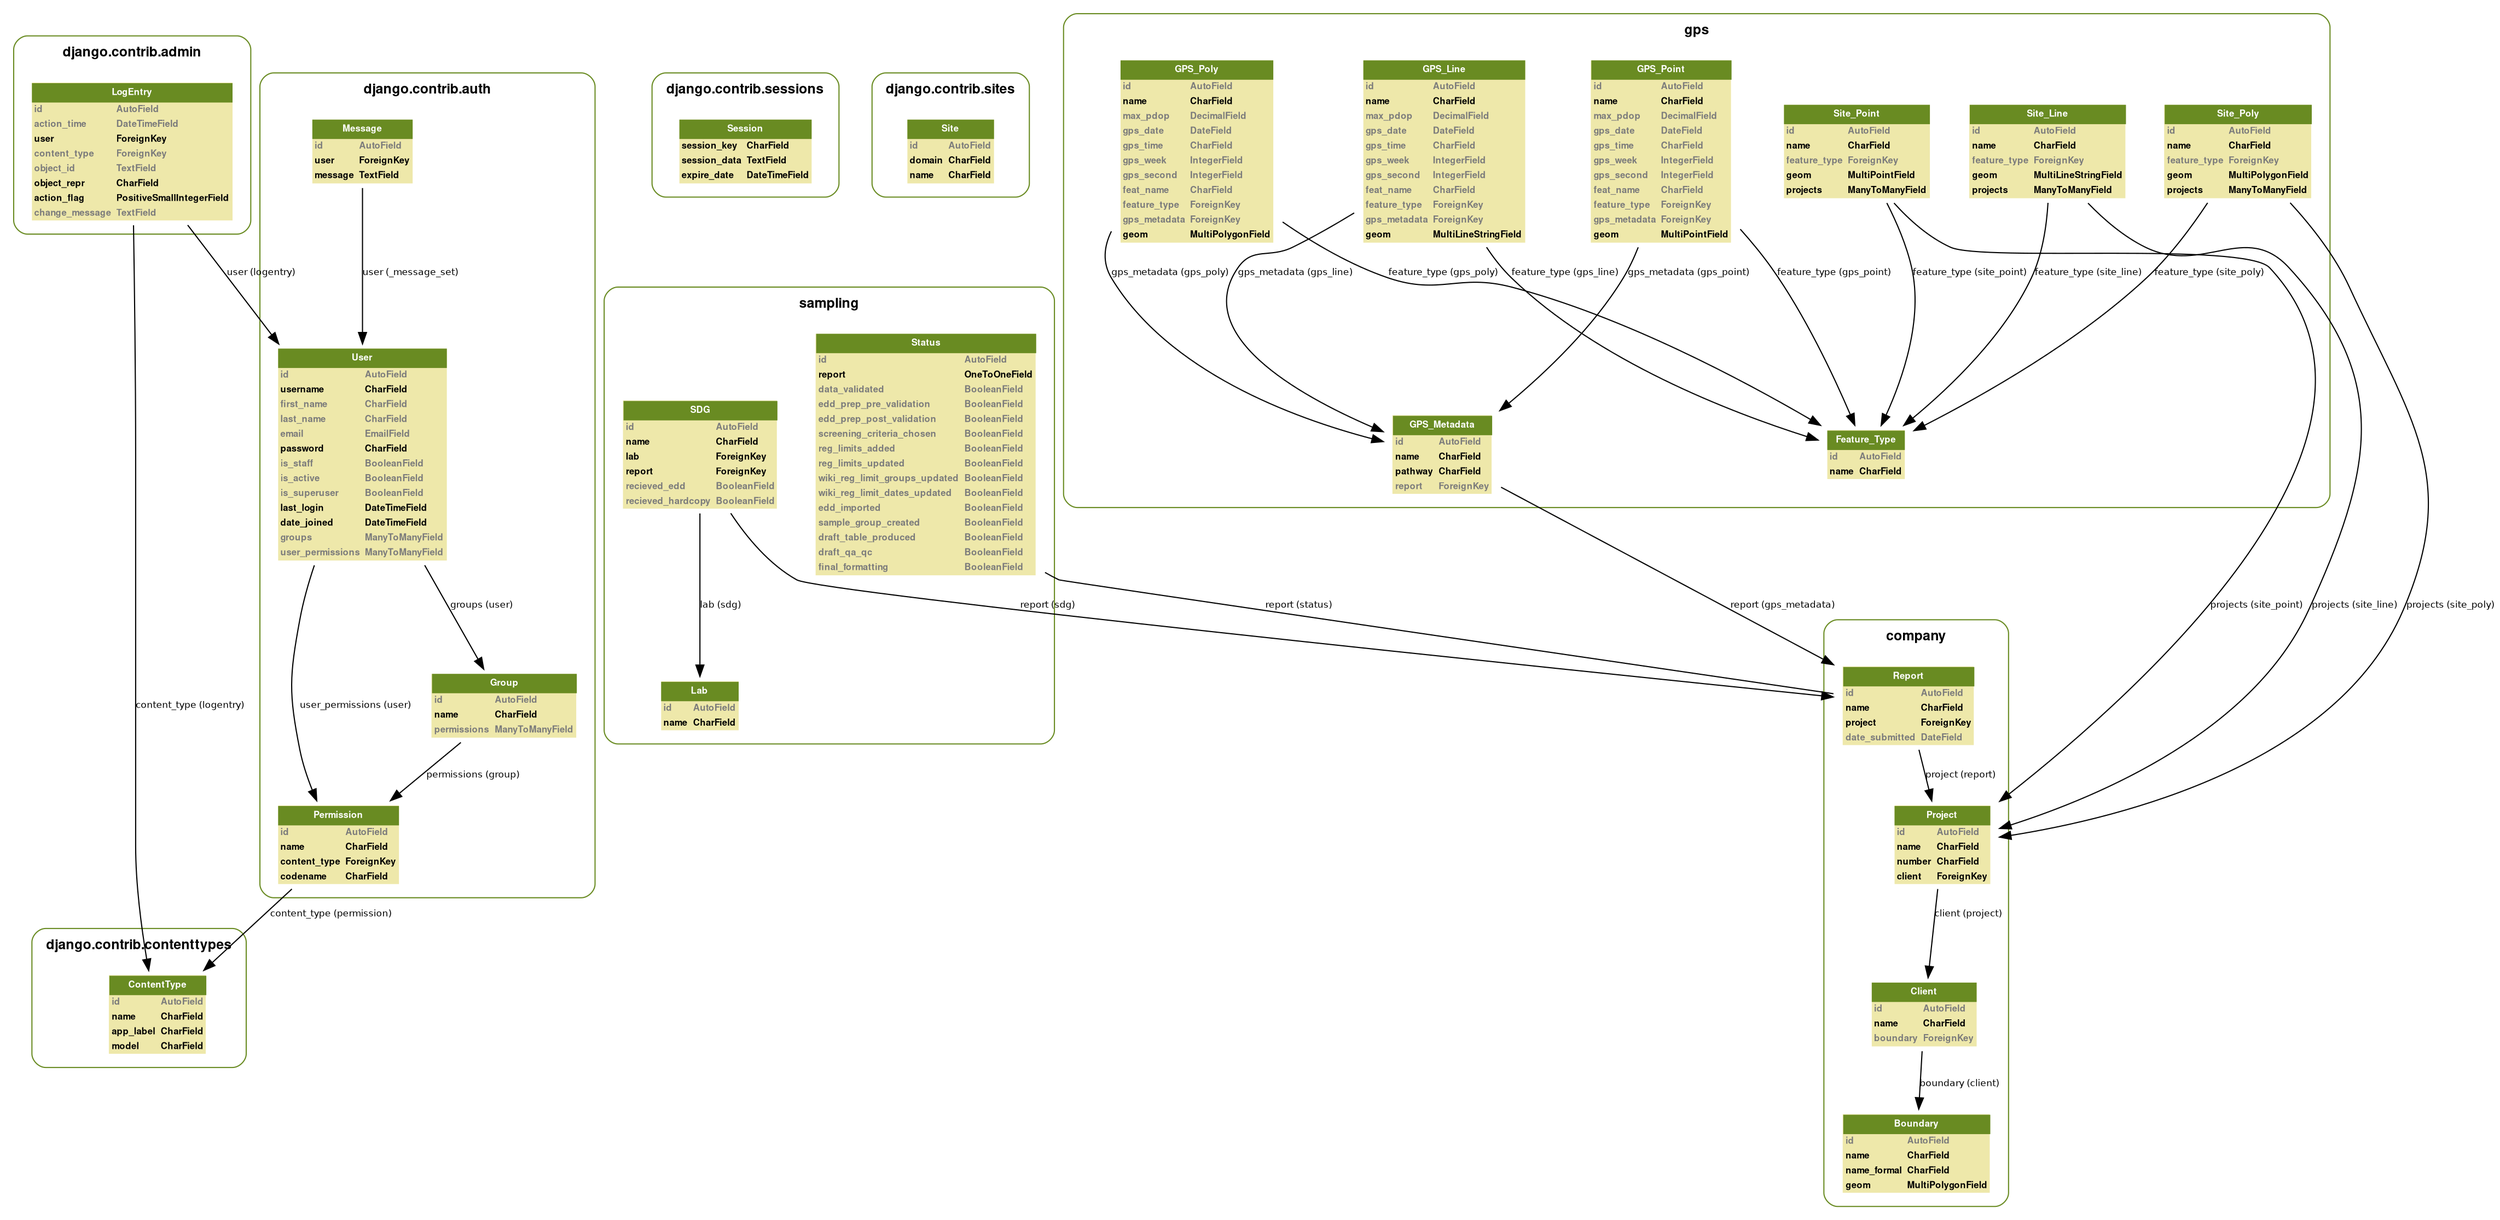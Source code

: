 
digraph name {
  fontname = "Helvetica"
  fontsize = 8

  node [
    fontname = "Helvetica"
    fontsize = 8
    shape = "plaintext"
  ]
  edge [
    fontname = "Helvetica"
    fontsize = 8
  ]



subgraph cluster_django_contrib_auth_models {
  label=<
        <TABLE BORDER="0" CELLBORDER="0" CELLSPACING="0">
        <TR><TD COLSPAN="2" CELLPADDING="4" ALIGN="CENTER"
        ><FONT FACE="Helvetica Bold" COLOR="Black" POINT-SIZE="12"
        >django.contrib.auth</FONT></TD></TR>
        </TABLE>
        >
  color=olivedrab4
  style="rounded"


    django_contrib_auth_models_Permission [label=<
    <TABLE BGCOLOR="palegoldenrod" BORDER="0" CELLBORDER="0" CELLSPACING="0">
     <TR><TD COLSPAN="2" CELLPADDING="4" ALIGN="CENTER" BGCOLOR="olivedrab4"
     ><FONT FACE="Helvetica Bold" COLOR="white"
     >Permission</FONT></TD></TR>
    
        
        <TR><TD ALIGN="LEFT" BORDER="0"
        ><FONT COLOR="#7B7B7B" FACE="Helvetica Bold">id</FONT
        ></TD>
        <TD ALIGN="LEFT"
        ><FONT COLOR="#7B7B7B" FACE="Helvetica Bold">AutoField</FONT
        ></TD></TR>
        
        <TR><TD ALIGN="LEFT" BORDER="0"
        ><FONT FACE="Helvetica Bold">name</FONT
        ></TD>
        <TD ALIGN="LEFT"
        ><FONT FACE="Helvetica Bold">CharField</FONT
        ></TD></TR>
        
        <TR><TD ALIGN="LEFT" BORDER="0"
        ><FONT FACE="Helvetica Bold">content_type</FONT
        ></TD>
        <TD ALIGN="LEFT"
        ><FONT FACE="Helvetica Bold">ForeignKey</FONT
        ></TD></TR>
        
        <TR><TD ALIGN="LEFT" BORDER="0"
        ><FONT FACE="Helvetica Bold">codename</FONT
        ></TD>
        <TD ALIGN="LEFT"
        ><FONT FACE="Helvetica Bold">CharField</FONT
        ></TD></TR>
        
    
    </TABLE>
    >]

    django_contrib_auth_models_Group [label=<
    <TABLE BGCOLOR="palegoldenrod" BORDER="0" CELLBORDER="0" CELLSPACING="0">
     <TR><TD COLSPAN="2" CELLPADDING="4" ALIGN="CENTER" BGCOLOR="olivedrab4"
     ><FONT FACE="Helvetica Bold" COLOR="white"
     >Group</FONT></TD></TR>
    
        
        <TR><TD ALIGN="LEFT" BORDER="0"
        ><FONT COLOR="#7B7B7B" FACE="Helvetica Bold">id</FONT
        ></TD>
        <TD ALIGN="LEFT"
        ><FONT COLOR="#7B7B7B" FACE="Helvetica Bold">AutoField</FONT
        ></TD></TR>
        
        <TR><TD ALIGN="LEFT" BORDER="0"
        ><FONT FACE="Helvetica Bold">name</FONT
        ></TD>
        <TD ALIGN="LEFT"
        ><FONT FACE="Helvetica Bold">CharField</FONT
        ></TD></TR>
        
        <TR><TD ALIGN="LEFT" BORDER="0"
        ><FONT COLOR="#7B7B7B" FACE="Helvetica Bold">permissions</FONT
        ></TD>
        <TD ALIGN="LEFT"
        ><FONT COLOR="#7B7B7B" FACE="Helvetica Bold">ManyToManyField</FONT
        ></TD></TR>
        
    
    </TABLE>
    >]

    django_contrib_auth_models_User [label=<
    <TABLE BGCOLOR="palegoldenrod" BORDER="0" CELLBORDER="0" CELLSPACING="0">
     <TR><TD COLSPAN="2" CELLPADDING="4" ALIGN="CENTER" BGCOLOR="olivedrab4"
     ><FONT FACE="Helvetica Bold" COLOR="white"
     >User</FONT></TD></TR>
    
        
        <TR><TD ALIGN="LEFT" BORDER="0"
        ><FONT COLOR="#7B7B7B" FACE="Helvetica Bold">id</FONT
        ></TD>
        <TD ALIGN="LEFT"
        ><FONT COLOR="#7B7B7B" FACE="Helvetica Bold">AutoField</FONT
        ></TD></TR>
        
        <TR><TD ALIGN="LEFT" BORDER="0"
        ><FONT FACE="Helvetica Bold">username</FONT
        ></TD>
        <TD ALIGN="LEFT"
        ><FONT FACE="Helvetica Bold">CharField</FONT
        ></TD></TR>
        
        <TR><TD ALIGN="LEFT" BORDER="0"
        ><FONT COLOR="#7B7B7B" FACE="Helvetica Bold">first_name</FONT
        ></TD>
        <TD ALIGN="LEFT"
        ><FONT COLOR="#7B7B7B" FACE="Helvetica Bold">CharField</FONT
        ></TD></TR>
        
        <TR><TD ALIGN="LEFT" BORDER="0"
        ><FONT COLOR="#7B7B7B" FACE="Helvetica Bold">last_name</FONT
        ></TD>
        <TD ALIGN="LEFT"
        ><FONT COLOR="#7B7B7B" FACE="Helvetica Bold">CharField</FONT
        ></TD></TR>
        
        <TR><TD ALIGN="LEFT" BORDER="0"
        ><FONT COLOR="#7B7B7B" FACE="Helvetica Bold">email</FONT
        ></TD>
        <TD ALIGN="LEFT"
        ><FONT COLOR="#7B7B7B" FACE="Helvetica Bold">EmailField</FONT
        ></TD></TR>
        
        <TR><TD ALIGN="LEFT" BORDER="0"
        ><FONT FACE="Helvetica Bold">password</FONT
        ></TD>
        <TD ALIGN="LEFT"
        ><FONT FACE="Helvetica Bold">CharField</FONT
        ></TD></TR>
        
        <TR><TD ALIGN="LEFT" BORDER="0"
        ><FONT COLOR="#7B7B7B" FACE="Helvetica Bold">is_staff</FONT
        ></TD>
        <TD ALIGN="LEFT"
        ><FONT COLOR="#7B7B7B" FACE="Helvetica Bold">BooleanField</FONT
        ></TD></TR>
        
        <TR><TD ALIGN="LEFT" BORDER="0"
        ><FONT COLOR="#7B7B7B" FACE="Helvetica Bold">is_active</FONT
        ></TD>
        <TD ALIGN="LEFT"
        ><FONT COLOR="#7B7B7B" FACE="Helvetica Bold">BooleanField</FONT
        ></TD></TR>
        
        <TR><TD ALIGN="LEFT" BORDER="0"
        ><FONT COLOR="#7B7B7B" FACE="Helvetica Bold">is_superuser</FONT
        ></TD>
        <TD ALIGN="LEFT"
        ><FONT COLOR="#7B7B7B" FACE="Helvetica Bold">BooleanField</FONT
        ></TD></TR>
        
        <TR><TD ALIGN="LEFT" BORDER="0"
        ><FONT FACE="Helvetica Bold">last_login</FONT
        ></TD>
        <TD ALIGN="LEFT"
        ><FONT FACE="Helvetica Bold">DateTimeField</FONT
        ></TD></TR>
        
        <TR><TD ALIGN="LEFT" BORDER="0"
        ><FONT FACE="Helvetica Bold">date_joined</FONT
        ></TD>
        <TD ALIGN="LEFT"
        ><FONT FACE="Helvetica Bold">DateTimeField</FONT
        ></TD></TR>
        
        <TR><TD ALIGN="LEFT" BORDER="0"
        ><FONT COLOR="#7B7B7B" FACE="Helvetica Bold">groups</FONT
        ></TD>
        <TD ALIGN="LEFT"
        ><FONT COLOR="#7B7B7B" FACE="Helvetica Bold">ManyToManyField</FONT
        ></TD></TR>
        
        <TR><TD ALIGN="LEFT" BORDER="0"
        ><FONT COLOR="#7B7B7B" FACE="Helvetica Bold">user_permissions</FONT
        ></TD>
        <TD ALIGN="LEFT"
        ><FONT COLOR="#7B7B7B" FACE="Helvetica Bold">ManyToManyField</FONT
        ></TD></TR>
        
    
    </TABLE>
    >]

    django_contrib_auth_models_Message [label=<
    <TABLE BGCOLOR="palegoldenrod" BORDER="0" CELLBORDER="0" CELLSPACING="0">
     <TR><TD COLSPAN="2" CELLPADDING="4" ALIGN="CENTER" BGCOLOR="olivedrab4"
     ><FONT FACE="Helvetica Bold" COLOR="white"
     >Message</FONT></TD></TR>
    
        
        <TR><TD ALIGN="LEFT" BORDER="0"
        ><FONT COLOR="#7B7B7B" FACE="Helvetica Bold">id</FONT
        ></TD>
        <TD ALIGN="LEFT"
        ><FONT COLOR="#7B7B7B" FACE="Helvetica Bold">AutoField</FONT
        ></TD></TR>
        
        <TR><TD ALIGN="LEFT" BORDER="0"
        ><FONT FACE="Helvetica Bold">user</FONT
        ></TD>
        <TD ALIGN="LEFT"
        ><FONT FACE="Helvetica Bold">ForeignKey</FONT
        ></TD></TR>
        
        <TR><TD ALIGN="LEFT" BORDER="0"
        ><FONT FACE="Helvetica Bold">message</FONT
        ></TD>
        <TD ALIGN="LEFT"
        ><FONT FACE="Helvetica Bold">TextField</FONT
        ></TD></TR>
        
    
    </TABLE>
    >]


}


subgraph cluster_django_contrib_contenttypes_models {
  label=<
        <TABLE BORDER="0" CELLBORDER="0" CELLSPACING="0">
        <TR><TD COLSPAN="2" CELLPADDING="4" ALIGN="CENTER"
        ><FONT FACE="Helvetica Bold" COLOR="Black" POINT-SIZE="12"
        >django.contrib.contenttypes</FONT></TD></TR>
        </TABLE>
        >
  color=olivedrab4
  style="rounded"


    django_contrib_contenttypes_models_ContentType [label=<
    <TABLE BGCOLOR="palegoldenrod" BORDER="0" CELLBORDER="0" CELLSPACING="0">
     <TR><TD COLSPAN="2" CELLPADDING="4" ALIGN="CENTER" BGCOLOR="olivedrab4"
     ><FONT FACE="Helvetica Bold" COLOR="white"
     >ContentType</FONT></TD></TR>
    
        
        <TR><TD ALIGN="LEFT" BORDER="0"
        ><FONT COLOR="#7B7B7B" FACE="Helvetica Bold">id</FONT
        ></TD>
        <TD ALIGN="LEFT"
        ><FONT COLOR="#7B7B7B" FACE="Helvetica Bold">AutoField</FONT
        ></TD></TR>
        
        <TR><TD ALIGN="LEFT" BORDER="0"
        ><FONT FACE="Helvetica Bold">name</FONT
        ></TD>
        <TD ALIGN="LEFT"
        ><FONT FACE="Helvetica Bold">CharField</FONT
        ></TD></TR>
        
        <TR><TD ALIGN="LEFT" BORDER="0"
        ><FONT FACE="Helvetica Bold">app_label</FONT
        ></TD>
        <TD ALIGN="LEFT"
        ><FONT FACE="Helvetica Bold">CharField</FONT
        ></TD></TR>
        
        <TR><TD ALIGN="LEFT" BORDER="0"
        ><FONT FACE="Helvetica Bold">model</FONT
        ></TD>
        <TD ALIGN="LEFT"
        ><FONT FACE="Helvetica Bold">CharField</FONT
        ></TD></TR>
        
    
    </TABLE>
    >]


}


subgraph cluster_django_contrib_sessions_models {
  label=<
        <TABLE BORDER="0" CELLBORDER="0" CELLSPACING="0">
        <TR><TD COLSPAN="2" CELLPADDING="4" ALIGN="CENTER"
        ><FONT FACE="Helvetica Bold" COLOR="Black" POINT-SIZE="12"
        >django.contrib.sessions</FONT></TD></TR>
        </TABLE>
        >
  color=olivedrab4
  style="rounded"


    django_contrib_sessions_models_Session [label=<
    <TABLE BGCOLOR="palegoldenrod" BORDER="0" CELLBORDER="0" CELLSPACING="0">
     <TR><TD COLSPAN="2" CELLPADDING="4" ALIGN="CENTER" BGCOLOR="olivedrab4"
     ><FONT FACE="Helvetica Bold" COLOR="white"
     >Session</FONT></TD></TR>
    
        
        <TR><TD ALIGN="LEFT" BORDER="0"
        ><FONT FACE="Helvetica Bold">session_key</FONT
        ></TD>
        <TD ALIGN="LEFT"
        ><FONT FACE="Helvetica Bold">CharField</FONT
        ></TD></TR>
        
        <TR><TD ALIGN="LEFT" BORDER="0"
        ><FONT FACE="Helvetica Bold">session_data</FONT
        ></TD>
        <TD ALIGN="LEFT"
        ><FONT FACE="Helvetica Bold">TextField</FONT
        ></TD></TR>
        
        <TR><TD ALIGN="LEFT" BORDER="0"
        ><FONT FACE="Helvetica Bold">expire_date</FONT
        ></TD>
        <TD ALIGN="LEFT"
        ><FONT FACE="Helvetica Bold">DateTimeField</FONT
        ></TD></TR>
        
    
    </TABLE>
    >]


}


subgraph cluster_django_contrib_sites_models {
  label=<
        <TABLE BORDER="0" CELLBORDER="0" CELLSPACING="0">
        <TR><TD COLSPAN="2" CELLPADDING="4" ALIGN="CENTER"
        ><FONT FACE="Helvetica Bold" COLOR="Black" POINT-SIZE="12"
        >django.contrib.sites</FONT></TD></TR>
        </TABLE>
        >
  color=olivedrab4
  style="rounded"


    django_contrib_sites_models_Site [label=<
    <TABLE BGCOLOR="palegoldenrod" BORDER="0" CELLBORDER="0" CELLSPACING="0">
     <TR><TD COLSPAN="2" CELLPADDING="4" ALIGN="CENTER" BGCOLOR="olivedrab4"
     ><FONT FACE="Helvetica Bold" COLOR="white"
     >Site</FONT></TD></TR>
    
        
        <TR><TD ALIGN="LEFT" BORDER="0"
        ><FONT COLOR="#7B7B7B" FACE="Helvetica Bold">id</FONT
        ></TD>
        <TD ALIGN="LEFT"
        ><FONT COLOR="#7B7B7B" FACE="Helvetica Bold">AutoField</FONT
        ></TD></TR>
        
        <TR><TD ALIGN="LEFT" BORDER="0"
        ><FONT FACE="Helvetica Bold">domain</FONT
        ></TD>
        <TD ALIGN="LEFT"
        ><FONT FACE="Helvetica Bold">CharField</FONT
        ></TD></TR>
        
        <TR><TD ALIGN="LEFT" BORDER="0"
        ><FONT FACE="Helvetica Bold">name</FONT
        ></TD>
        <TD ALIGN="LEFT"
        ><FONT FACE="Helvetica Bold">CharField</FONT
        ></TD></TR>
        
    
    </TABLE>
    >]


}


subgraph cluster_django_contrib_messages_models {
  label=<
        <TABLE BORDER="0" CELLBORDER="0" CELLSPACING="0">
        <TR><TD COLSPAN="2" CELLPADDING="4" ALIGN="CENTER"
        ><FONT FACE="Helvetica Bold" COLOR="Black" POINT-SIZE="12"
        >django.contrib.messages</FONT></TD></TR>
        </TABLE>
        >
  color=olivedrab4
  style="rounded"



}


subgraph cluster_django_contrib_staticfiles_models {
  label=<
        <TABLE BORDER="0" CELLBORDER="0" CELLSPACING="0">
        <TR><TD COLSPAN="2" CELLPADDING="4" ALIGN="CENTER"
        ><FONT FACE="Helvetica Bold" COLOR="Black" POINT-SIZE="12"
        >django.contrib.staticfiles</FONT></TD></TR>
        </TABLE>
        >
  color=olivedrab4
  style="rounded"



}


subgraph cluster_django_contrib_admin_models {
  label=<
        <TABLE BORDER="0" CELLBORDER="0" CELLSPACING="0">
        <TR><TD COLSPAN="2" CELLPADDING="4" ALIGN="CENTER"
        ><FONT FACE="Helvetica Bold" COLOR="Black" POINT-SIZE="12"
        >django.contrib.admin</FONT></TD></TR>
        </TABLE>
        >
  color=olivedrab4
  style="rounded"


    django_contrib_admin_models_LogEntry [label=<
    <TABLE BGCOLOR="palegoldenrod" BORDER="0" CELLBORDER="0" CELLSPACING="0">
     <TR><TD COLSPAN="2" CELLPADDING="4" ALIGN="CENTER" BGCOLOR="olivedrab4"
     ><FONT FACE="Helvetica Bold" COLOR="white"
     >LogEntry</FONT></TD></TR>
    
        
        <TR><TD ALIGN="LEFT" BORDER="0"
        ><FONT COLOR="#7B7B7B" FACE="Helvetica Bold">id</FONT
        ></TD>
        <TD ALIGN="LEFT"
        ><FONT COLOR="#7B7B7B" FACE="Helvetica Bold">AutoField</FONT
        ></TD></TR>
        
        <TR><TD ALIGN="LEFT" BORDER="0"
        ><FONT COLOR="#7B7B7B" FACE="Helvetica Bold">action_time</FONT
        ></TD>
        <TD ALIGN="LEFT"
        ><FONT COLOR="#7B7B7B" FACE="Helvetica Bold">DateTimeField</FONT
        ></TD></TR>
        
        <TR><TD ALIGN="LEFT" BORDER="0"
        ><FONT FACE="Helvetica Bold">user</FONT
        ></TD>
        <TD ALIGN="LEFT"
        ><FONT FACE="Helvetica Bold">ForeignKey</FONT
        ></TD></TR>
        
        <TR><TD ALIGN="LEFT" BORDER="0"
        ><FONT COLOR="#7B7B7B" FACE="Helvetica Bold">content_type</FONT
        ></TD>
        <TD ALIGN="LEFT"
        ><FONT COLOR="#7B7B7B" FACE="Helvetica Bold">ForeignKey</FONT
        ></TD></TR>
        
        <TR><TD ALIGN="LEFT" BORDER="0"
        ><FONT COLOR="#7B7B7B" FACE="Helvetica Bold">object_id</FONT
        ></TD>
        <TD ALIGN="LEFT"
        ><FONT COLOR="#7B7B7B" FACE="Helvetica Bold">TextField</FONT
        ></TD></TR>
        
        <TR><TD ALIGN="LEFT" BORDER="0"
        ><FONT FACE="Helvetica Bold">object_repr</FONT
        ></TD>
        <TD ALIGN="LEFT"
        ><FONT FACE="Helvetica Bold">CharField</FONT
        ></TD></TR>
        
        <TR><TD ALIGN="LEFT" BORDER="0"
        ><FONT FACE="Helvetica Bold">action_flag</FONT
        ></TD>
        <TD ALIGN="LEFT"
        ><FONT FACE="Helvetica Bold">PositiveSmallIntegerField</FONT
        ></TD></TR>
        
        <TR><TD ALIGN="LEFT" BORDER="0"
        ><FONT COLOR="#7B7B7B" FACE="Helvetica Bold">change_message</FONT
        ></TD>
        <TD ALIGN="LEFT"
        ><FONT COLOR="#7B7B7B" FACE="Helvetica Bold">TextField</FONT
        ></TD></TR>
        
    
    </TABLE>
    >]


}


subgraph cluster_django_contrib_admindocs_models {
  label=<
        <TABLE BORDER="0" CELLBORDER="0" CELLSPACING="0">
        <TR><TD COLSPAN="2" CELLPADDING="4" ALIGN="CENTER"
        ><FONT FACE="Helvetica Bold" COLOR="Black" POINT-SIZE="12"
        >django.contrib.admindocs</FONT></TD></TR>
        </TABLE>
        >
  color=olivedrab4
  style="rounded"



}


subgraph cluster_sampling_models {
  label=<
        <TABLE BORDER="0" CELLBORDER="0" CELLSPACING="0">
        <TR><TD COLSPAN="2" CELLPADDING="4" ALIGN="CENTER"
        ><FONT FACE="Helvetica Bold" COLOR="Black" POINT-SIZE="12"
        >sampling</FONT></TD></TR>
        </TABLE>
        >
  color=olivedrab4
  style="rounded"


    sampling_models_Lab [label=<
    <TABLE BGCOLOR="palegoldenrod" BORDER="0" CELLBORDER="0" CELLSPACING="0">
     <TR><TD COLSPAN="2" CELLPADDING="4" ALIGN="CENTER" BGCOLOR="olivedrab4"
     ><FONT FACE="Helvetica Bold" COLOR="white"
     >Lab</FONT></TD></TR>
    
        
        <TR><TD ALIGN="LEFT" BORDER="0"
        ><FONT COLOR="#7B7B7B" FACE="Helvetica Bold">id</FONT
        ></TD>
        <TD ALIGN="LEFT"
        ><FONT COLOR="#7B7B7B" FACE="Helvetica Bold">AutoField</FONT
        ></TD></TR>
        
        <TR><TD ALIGN="LEFT" BORDER="0"
        ><FONT FACE="Helvetica Bold">name</FONT
        ></TD>
        <TD ALIGN="LEFT"
        ><FONT FACE="Helvetica Bold">CharField</FONT
        ></TD></TR>
        
    
    </TABLE>
    >]

    sampling_models_SDG [label=<
    <TABLE BGCOLOR="palegoldenrod" BORDER="0" CELLBORDER="0" CELLSPACING="0">
     <TR><TD COLSPAN="2" CELLPADDING="4" ALIGN="CENTER" BGCOLOR="olivedrab4"
     ><FONT FACE="Helvetica Bold" COLOR="white"
     >SDG</FONT></TD></TR>
    
        
        <TR><TD ALIGN="LEFT" BORDER="0"
        ><FONT COLOR="#7B7B7B" FACE="Helvetica Bold">id</FONT
        ></TD>
        <TD ALIGN="LEFT"
        ><FONT COLOR="#7B7B7B" FACE="Helvetica Bold">AutoField</FONT
        ></TD></TR>
        
        <TR><TD ALIGN="LEFT" BORDER="0"
        ><FONT FACE="Helvetica Bold">name</FONT
        ></TD>
        <TD ALIGN="LEFT"
        ><FONT FACE="Helvetica Bold">CharField</FONT
        ></TD></TR>
        
        <TR><TD ALIGN="LEFT" BORDER="0"
        ><FONT FACE="Helvetica Bold">lab</FONT
        ></TD>
        <TD ALIGN="LEFT"
        ><FONT FACE="Helvetica Bold">ForeignKey</FONT
        ></TD></TR>
        
        <TR><TD ALIGN="LEFT" BORDER="0"
        ><FONT FACE="Helvetica Bold">report</FONT
        ></TD>
        <TD ALIGN="LEFT"
        ><FONT FACE="Helvetica Bold">ForeignKey</FONT
        ></TD></TR>
        
        <TR><TD ALIGN="LEFT" BORDER="0"
        ><FONT COLOR="#7B7B7B" FACE="Helvetica Bold">recieved_edd</FONT
        ></TD>
        <TD ALIGN="LEFT"
        ><FONT COLOR="#7B7B7B" FACE="Helvetica Bold">BooleanField</FONT
        ></TD></TR>
        
        <TR><TD ALIGN="LEFT" BORDER="0"
        ><FONT COLOR="#7B7B7B" FACE="Helvetica Bold">recieved_hardcopy</FONT
        ></TD>
        <TD ALIGN="LEFT"
        ><FONT COLOR="#7B7B7B" FACE="Helvetica Bold">BooleanField</FONT
        ></TD></TR>
        
    
    </TABLE>
    >]

    sampling_models_Status [label=<
    <TABLE BGCOLOR="palegoldenrod" BORDER="0" CELLBORDER="0" CELLSPACING="0">
     <TR><TD COLSPAN="2" CELLPADDING="4" ALIGN="CENTER" BGCOLOR="olivedrab4"
     ><FONT FACE="Helvetica Bold" COLOR="white"
     >Status</FONT></TD></TR>
    
        
        <TR><TD ALIGN="LEFT" BORDER="0"
        ><FONT COLOR="#7B7B7B" FACE="Helvetica Bold">id</FONT
        ></TD>
        <TD ALIGN="LEFT"
        ><FONT COLOR="#7B7B7B" FACE="Helvetica Bold">AutoField</FONT
        ></TD></TR>
        
        <TR><TD ALIGN="LEFT" BORDER="0"
        ><FONT FACE="Helvetica Bold">report</FONT
        ></TD>
        <TD ALIGN="LEFT"
        ><FONT FACE="Helvetica Bold">OneToOneField</FONT
        ></TD></TR>
        
        <TR><TD ALIGN="LEFT" BORDER="0"
        ><FONT COLOR="#7B7B7B" FACE="Helvetica Bold">data_validated</FONT
        ></TD>
        <TD ALIGN="LEFT"
        ><FONT COLOR="#7B7B7B" FACE="Helvetica Bold">BooleanField</FONT
        ></TD></TR>
        
        <TR><TD ALIGN="LEFT" BORDER="0"
        ><FONT COLOR="#7B7B7B" FACE="Helvetica Bold">edd_prep_pre_validation</FONT
        ></TD>
        <TD ALIGN="LEFT"
        ><FONT COLOR="#7B7B7B" FACE="Helvetica Bold">BooleanField</FONT
        ></TD></TR>
        
        <TR><TD ALIGN="LEFT" BORDER="0"
        ><FONT COLOR="#7B7B7B" FACE="Helvetica Bold">edd_prep_post_validation</FONT
        ></TD>
        <TD ALIGN="LEFT"
        ><FONT COLOR="#7B7B7B" FACE="Helvetica Bold">BooleanField</FONT
        ></TD></TR>
        
        <TR><TD ALIGN="LEFT" BORDER="0"
        ><FONT COLOR="#7B7B7B" FACE="Helvetica Bold">screening_criteria_chosen</FONT
        ></TD>
        <TD ALIGN="LEFT"
        ><FONT COLOR="#7B7B7B" FACE="Helvetica Bold">BooleanField</FONT
        ></TD></TR>
        
        <TR><TD ALIGN="LEFT" BORDER="0"
        ><FONT COLOR="#7B7B7B" FACE="Helvetica Bold">reg_limits_added</FONT
        ></TD>
        <TD ALIGN="LEFT"
        ><FONT COLOR="#7B7B7B" FACE="Helvetica Bold">BooleanField</FONT
        ></TD></TR>
        
        <TR><TD ALIGN="LEFT" BORDER="0"
        ><FONT COLOR="#7B7B7B" FACE="Helvetica Bold">reg_limits_updated</FONT
        ></TD>
        <TD ALIGN="LEFT"
        ><FONT COLOR="#7B7B7B" FACE="Helvetica Bold">BooleanField</FONT
        ></TD></TR>
        
        <TR><TD ALIGN="LEFT" BORDER="0"
        ><FONT COLOR="#7B7B7B" FACE="Helvetica Bold">wiki_reg_limit_groups_updated</FONT
        ></TD>
        <TD ALIGN="LEFT"
        ><FONT COLOR="#7B7B7B" FACE="Helvetica Bold">BooleanField</FONT
        ></TD></TR>
        
        <TR><TD ALIGN="LEFT" BORDER="0"
        ><FONT COLOR="#7B7B7B" FACE="Helvetica Bold">wiki_reg_limit_dates_updated</FONT
        ></TD>
        <TD ALIGN="LEFT"
        ><FONT COLOR="#7B7B7B" FACE="Helvetica Bold">BooleanField</FONT
        ></TD></TR>
        
        <TR><TD ALIGN="LEFT" BORDER="0"
        ><FONT COLOR="#7B7B7B" FACE="Helvetica Bold">edd_imported</FONT
        ></TD>
        <TD ALIGN="LEFT"
        ><FONT COLOR="#7B7B7B" FACE="Helvetica Bold">BooleanField</FONT
        ></TD></TR>
        
        <TR><TD ALIGN="LEFT" BORDER="0"
        ><FONT COLOR="#7B7B7B" FACE="Helvetica Bold">sample_group_created</FONT
        ></TD>
        <TD ALIGN="LEFT"
        ><FONT COLOR="#7B7B7B" FACE="Helvetica Bold">BooleanField</FONT
        ></TD></TR>
        
        <TR><TD ALIGN="LEFT" BORDER="0"
        ><FONT COLOR="#7B7B7B" FACE="Helvetica Bold">draft_table_produced</FONT
        ></TD>
        <TD ALIGN="LEFT"
        ><FONT COLOR="#7B7B7B" FACE="Helvetica Bold">BooleanField</FONT
        ></TD></TR>
        
        <TR><TD ALIGN="LEFT" BORDER="0"
        ><FONT COLOR="#7B7B7B" FACE="Helvetica Bold">draft_qa_qc</FONT
        ></TD>
        <TD ALIGN="LEFT"
        ><FONT COLOR="#7B7B7B" FACE="Helvetica Bold">BooleanField</FONT
        ></TD></TR>
        
        <TR><TD ALIGN="LEFT" BORDER="0"
        ><FONT COLOR="#7B7B7B" FACE="Helvetica Bold">final_formatting</FONT
        ></TD>
        <TD ALIGN="LEFT"
        ><FONT COLOR="#7B7B7B" FACE="Helvetica Bold">BooleanField</FONT
        ></TD></TR>
        
    
    </TABLE>
    >]


}


subgraph cluster_company_models {
  label=<
        <TABLE BORDER="0" CELLBORDER="0" CELLSPACING="0">
        <TR><TD COLSPAN="2" CELLPADDING="4" ALIGN="CENTER"
        ><FONT FACE="Helvetica Bold" COLOR="Black" POINT-SIZE="12"
        >company</FONT></TD></TR>
        </TABLE>
        >
  color=olivedrab4
  style="rounded"


    company_models_Boundary [label=<
    <TABLE BGCOLOR="palegoldenrod" BORDER="0" CELLBORDER="0" CELLSPACING="0">
     <TR><TD COLSPAN="2" CELLPADDING="4" ALIGN="CENTER" BGCOLOR="olivedrab4"
     ><FONT FACE="Helvetica Bold" COLOR="white"
     >Boundary</FONT></TD></TR>
    
        
        <TR><TD ALIGN="LEFT" BORDER="0"
        ><FONT COLOR="#7B7B7B" FACE="Helvetica Bold">id</FONT
        ></TD>
        <TD ALIGN="LEFT"
        ><FONT COLOR="#7B7B7B" FACE="Helvetica Bold">AutoField</FONT
        ></TD></TR>
        
        <TR><TD ALIGN="LEFT" BORDER="0"
        ><FONT FACE="Helvetica Bold">name</FONT
        ></TD>
        <TD ALIGN="LEFT"
        ><FONT FACE="Helvetica Bold">CharField</FONT
        ></TD></TR>
        
        <TR><TD ALIGN="LEFT" BORDER="0"
        ><FONT FACE="Helvetica Bold">name_formal</FONT
        ></TD>
        <TD ALIGN="LEFT"
        ><FONT FACE="Helvetica Bold">CharField</FONT
        ></TD></TR>
        
        <TR><TD ALIGN="LEFT" BORDER="0"
        ><FONT FACE="Helvetica Bold">geom</FONT
        ></TD>
        <TD ALIGN="LEFT"
        ><FONT FACE="Helvetica Bold">MultiPolygonField</FONT
        ></TD></TR>
        
    
    </TABLE>
    >]

    company_models_Client [label=<
    <TABLE BGCOLOR="palegoldenrod" BORDER="0" CELLBORDER="0" CELLSPACING="0">
     <TR><TD COLSPAN="2" CELLPADDING="4" ALIGN="CENTER" BGCOLOR="olivedrab4"
     ><FONT FACE="Helvetica Bold" COLOR="white"
     >Client</FONT></TD></TR>
    
        
        <TR><TD ALIGN="LEFT" BORDER="0"
        ><FONT COLOR="#7B7B7B" FACE="Helvetica Bold">id</FONT
        ></TD>
        <TD ALIGN="LEFT"
        ><FONT COLOR="#7B7B7B" FACE="Helvetica Bold">AutoField</FONT
        ></TD></TR>
        
        <TR><TD ALIGN="LEFT" BORDER="0"
        ><FONT FACE="Helvetica Bold">name</FONT
        ></TD>
        <TD ALIGN="LEFT"
        ><FONT FACE="Helvetica Bold">CharField</FONT
        ></TD></TR>
        
        <TR><TD ALIGN="LEFT" BORDER="0"
        ><FONT COLOR="#7B7B7B" FACE="Helvetica Bold">boundary</FONT
        ></TD>
        <TD ALIGN="LEFT"
        ><FONT COLOR="#7B7B7B" FACE="Helvetica Bold">ForeignKey</FONT
        ></TD></TR>
        
    
    </TABLE>
    >]

    company_models_Project [label=<
    <TABLE BGCOLOR="palegoldenrod" BORDER="0" CELLBORDER="0" CELLSPACING="0">
     <TR><TD COLSPAN="2" CELLPADDING="4" ALIGN="CENTER" BGCOLOR="olivedrab4"
     ><FONT FACE="Helvetica Bold" COLOR="white"
     >Project</FONT></TD></TR>
    
        
        <TR><TD ALIGN="LEFT" BORDER="0"
        ><FONT COLOR="#7B7B7B" FACE="Helvetica Bold">id</FONT
        ></TD>
        <TD ALIGN="LEFT"
        ><FONT COLOR="#7B7B7B" FACE="Helvetica Bold">AutoField</FONT
        ></TD></TR>
        
        <TR><TD ALIGN="LEFT" BORDER="0"
        ><FONT FACE="Helvetica Bold">name</FONT
        ></TD>
        <TD ALIGN="LEFT"
        ><FONT FACE="Helvetica Bold">CharField</FONT
        ></TD></TR>
        
        <TR><TD ALIGN="LEFT" BORDER="0"
        ><FONT FACE="Helvetica Bold">number</FONT
        ></TD>
        <TD ALIGN="LEFT"
        ><FONT FACE="Helvetica Bold">CharField</FONT
        ></TD></TR>
        
        <TR><TD ALIGN="LEFT" BORDER="0"
        ><FONT FACE="Helvetica Bold">client</FONT
        ></TD>
        <TD ALIGN="LEFT"
        ><FONT FACE="Helvetica Bold">ForeignKey</FONT
        ></TD></TR>
        
    
    </TABLE>
    >]

    company_models_Report [label=<
    <TABLE BGCOLOR="palegoldenrod" BORDER="0" CELLBORDER="0" CELLSPACING="0">
     <TR><TD COLSPAN="2" CELLPADDING="4" ALIGN="CENTER" BGCOLOR="olivedrab4"
     ><FONT FACE="Helvetica Bold" COLOR="white"
     >Report</FONT></TD></TR>
    
        
        <TR><TD ALIGN="LEFT" BORDER="0"
        ><FONT COLOR="#7B7B7B" FACE="Helvetica Bold">id</FONT
        ></TD>
        <TD ALIGN="LEFT"
        ><FONT COLOR="#7B7B7B" FACE="Helvetica Bold">AutoField</FONT
        ></TD></TR>
        
        <TR><TD ALIGN="LEFT" BORDER="0"
        ><FONT FACE="Helvetica Bold">name</FONT
        ></TD>
        <TD ALIGN="LEFT"
        ><FONT FACE="Helvetica Bold">CharField</FONT
        ></TD></TR>
        
        <TR><TD ALIGN="LEFT" BORDER="0"
        ><FONT FACE="Helvetica Bold">project</FONT
        ></TD>
        <TD ALIGN="LEFT"
        ><FONT FACE="Helvetica Bold">ForeignKey</FONT
        ></TD></TR>
        
        <TR><TD ALIGN="LEFT" BORDER="0"
        ><FONT COLOR="#7B7B7B" FACE="Helvetica Bold">date_submitted</FONT
        ></TD>
        <TD ALIGN="LEFT"
        ><FONT COLOR="#7B7B7B" FACE="Helvetica Bold">DateField</FONT
        ></TD></TR>
        
    
    </TABLE>
    >]


}


subgraph cluster_django_contrib_gis_models {
  label=<
        <TABLE BORDER="0" CELLBORDER="0" CELLSPACING="0">
        <TR><TD COLSPAN="2" CELLPADDING="4" ALIGN="CENTER"
        ><FONT FACE="Helvetica Bold" COLOR="Black" POINT-SIZE="12"
        >django.contrib.gis</FONT></TD></TR>
        </TABLE>
        >
  color=olivedrab4
  style="rounded"



}


subgraph cluster_django_extensions_models {
  label=<
        <TABLE BORDER="0" CELLBORDER="0" CELLSPACING="0">
        <TR><TD COLSPAN="2" CELLPADDING="4" ALIGN="CENTER"
        ><FONT FACE="Helvetica Bold" COLOR="Black" POINT-SIZE="12"
        >django_extensions</FONT></TD></TR>
        </TABLE>
        >
  color=olivedrab4
  style="rounded"



}


subgraph cluster_gps_models {
  label=<
        <TABLE BORDER="0" CELLBORDER="0" CELLSPACING="0">
        <TR><TD COLSPAN="2" CELLPADDING="4" ALIGN="CENTER"
        ><FONT FACE="Helvetica Bold" COLOR="Black" POINT-SIZE="12"
        >gps</FONT></TD></TR>
        </TABLE>
        >
  color=olivedrab4
  style="rounded"


    gps_models_Feature_Type [label=<
    <TABLE BGCOLOR="palegoldenrod" BORDER="0" CELLBORDER="0" CELLSPACING="0">
     <TR><TD COLSPAN="2" CELLPADDING="4" ALIGN="CENTER" BGCOLOR="olivedrab4"
     ><FONT FACE="Helvetica Bold" COLOR="white"
     >Feature_Type</FONT></TD></TR>
    
        
        <TR><TD ALIGN="LEFT" BORDER="0"
        ><FONT COLOR="#7B7B7B" FACE="Helvetica Bold">id</FONT
        ></TD>
        <TD ALIGN="LEFT"
        ><FONT COLOR="#7B7B7B" FACE="Helvetica Bold">AutoField</FONT
        ></TD></TR>
        
        <TR><TD ALIGN="LEFT" BORDER="0"
        ><FONT FACE="Helvetica Bold">name</FONT
        ></TD>
        <TD ALIGN="LEFT"
        ><FONT FACE="Helvetica Bold">CharField</FONT
        ></TD></TR>
        
    
    </TABLE>
    >]

    gps_models_GPS_Metadata [label=<
    <TABLE BGCOLOR="palegoldenrod" BORDER="0" CELLBORDER="0" CELLSPACING="0">
     <TR><TD COLSPAN="2" CELLPADDING="4" ALIGN="CENTER" BGCOLOR="olivedrab4"
     ><FONT FACE="Helvetica Bold" COLOR="white"
     >GPS_Metadata</FONT></TD></TR>
    
        
        <TR><TD ALIGN="LEFT" BORDER="0"
        ><FONT COLOR="#7B7B7B" FACE="Helvetica Bold">id</FONT
        ></TD>
        <TD ALIGN="LEFT"
        ><FONT COLOR="#7B7B7B" FACE="Helvetica Bold">AutoField</FONT
        ></TD></TR>
        
        <TR><TD ALIGN="LEFT" BORDER="0"
        ><FONT FACE="Helvetica Bold">name</FONT
        ></TD>
        <TD ALIGN="LEFT"
        ><FONT FACE="Helvetica Bold">CharField</FONT
        ></TD></TR>
        
        <TR><TD ALIGN="LEFT" BORDER="0"
        ><FONT FACE="Helvetica Bold">pathway</FONT
        ></TD>
        <TD ALIGN="LEFT"
        ><FONT FACE="Helvetica Bold">CharField</FONT
        ></TD></TR>
        
        <TR><TD ALIGN="LEFT" BORDER="0"
        ><FONT COLOR="#7B7B7B" FACE="Helvetica Bold">report</FONT
        ></TD>
        <TD ALIGN="LEFT"
        ><FONT COLOR="#7B7B7B" FACE="Helvetica Bold">ForeignKey</FONT
        ></TD></TR>
        
    
    </TABLE>
    >]

    gps_models_GPS_Point [label=<
    <TABLE BGCOLOR="palegoldenrod" BORDER="0" CELLBORDER="0" CELLSPACING="0">
     <TR><TD COLSPAN="2" CELLPADDING="4" ALIGN="CENTER" BGCOLOR="olivedrab4"
     ><FONT FACE="Helvetica Bold" COLOR="white"
     >GPS_Point</FONT></TD></TR>
    
        
        <TR><TD ALIGN="LEFT" BORDER="0"
        ><FONT COLOR="#7B7B7B" FACE="Helvetica Bold">id</FONT
        ></TD>
        <TD ALIGN="LEFT"
        ><FONT COLOR="#7B7B7B" FACE="Helvetica Bold">AutoField</FONT
        ></TD></TR>
        
        <TR><TD ALIGN="LEFT" BORDER="0"
        ><FONT FACE="Helvetica Bold">name</FONT
        ></TD>
        <TD ALIGN="LEFT"
        ><FONT FACE="Helvetica Bold">CharField</FONT
        ></TD></TR>
        
        <TR><TD ALIGN="LEFT" BORDER="0"
        ><FONT COLOR="#7B7B7B" FACE="Helvetica Bold">max_pdop</FONT
        ></TD>
        <TD ALIGN="LEFT"
        ><FONT COLOR="#7B7B7B" FACE="Helvetica Bold">DecimalField</FONT
        ></TD></TR>
        
        <TR><TD ALIGN="LEFT" BORDER="0"
        ><FONT COLOR="#7B7B7B" FACE="Helvetica Bold">gps_date</FONT
        ></TD>
        <TD ALIGN="LEFT"
        ><FONT COLOR="#7B7B7B" FACE="Helvetica Bold">DateField</FONT
        ></TD></TR>
        
        <TR><TD ALIGN="LEFT" BORDER="0"
        ><FONT COLOR="#7B7B7B" FACE="Helvetica Bold">gps_time</FONT
        ></TD>
        <TD ALIGN="LEFT"
        ><FONT COLOR="#7B7B7B" FACE="Helvetica Bold">CharField</FONT
        ></TD></TR>
        
        <TR><TD ALIGN="LEFT" BORDER="0"
        ><FONT COLOR="#7B7B7B" FACE="Helvetica Bold">gps_week</FONT
        ></TD>
        <TD ALIGN="LEFT"
        ><FONT COLOR="#7B7B7B" FACE="Helvetica Bold">IntegerField</FONT
        ></TD></TR>
        
        <TR><TD ALIGN="LEFT" BORDER="0"
        ><FONT COLOR="#7B7B7B" FACE="Helvetica Bold">gps_second</FONT
        ></TD>
        <TD ALIGN="LEFT"
        ><FONT COLOR="#7B7B7B" FACE="Helvetica Bold">IntegerField</FONT
        ></TD></TR>
        
        <TR><TD ALIGN="LEFT" BORDER="0"
        ><FONT COLOR="#7B7B7B" FACE="Helvetica Bold">feat_name</FONT
        ></TD>
        <TD ALIGN="LEFT"
        ><FONT COLOR="#7B7B7B" FACE="Helvetica Bold">CharField</FONT
        ></TD></TR>
        
        <TR><TD ALIGN="LEFT" BORDER="0"
        ><FONT COLOR="#7B7B7B" FACE="Helvetica Bold">feature_type</FONT
        ></TD>
        <TD ALIGN="LEFT"
        ><FONT COLOR="#7B7B7B" FACE="Helvetica Bold">ForeignKey</FONT
        ></TD></TR>
        
        <TR><TD ALIGN="LEFT" BORDER="0"
        ><FONT COLOR="#7B7B7B" FACE="Helvetica Bold">gps_metadata</FONT
        ></TD>
        <TD ALIGN="LEFT"
        ><FONT COLOR="#7B7B7B" FACE="Helvetica Bold">ForeignKey</FONT
        ></TD></TR>
        
        <TR><TD ALIGN="LEFT" BORDER="0"
        ><FONT FACE="Helvetica Bold">geom</FONT
        ></TD>
        <TD ALIGN="LEFT"
        ><FONT FACE="Helvetica Bold">MultiPointField</FONT
        ></TD></TR>
        
    
    </TABLE>
    >]

    gps_models_GPS_Line [label=<
    <TABLE BGCOLOR="palegoldenrod" BORDER="0" CELLBORDER="0" CELLSPACING="0">
     <TR><TD COLSPAN="2" CELLPADDING="4" ALIGN="CENTER" BGCOLOR="olivedrab4"
     ><FONT FACE="Helvetica Bold" COLOR="white"
     >GPS_Line</FONT></TD></TR>
    
        
        <TR><TD ALIGN="LEFT" BORDER="0"
        ><FONT COLOR="#7B7B7B" FACE="Helvetica Bold">id</FONT
        ></TD>
        <TD ALIGN="LEFT"
        ><FONT COLOR="#7B7B7B" FACE="Helvetica Bold">AutoField</FONT
        ></TD></TR>
        
        <TR><TD ALIGN="LEFT" BORDER="0"
        ><FONT FACE="Helvetica Bold">name</FONT
        ></TD>
        <TD ALIGN="LEFT"
        ><FONT FACE="Helvetica Bold">CharField</FONT
        ></TD></TR>
        
        <TR><TD ALIGN="LEFT" BORDER="0"
        ><FONT COLOR="#7B7B7B" FACE="Helvetica Bold">max_pdop</FONT
        ></TD>
        <TD ALIGN="LEFT"
        ><FONT COLOR="#7B7B7B" FACE="Helvetica Bold">DecimalField</FONT
        ></TD></TR>
        
        <TR><TD ALIGN="LEFT" BORDER="0"
        ><FONT COLOR="#7B7B7B" FACE="Helvetica Bold">gps_date</FONT
        ></TD>
        <TD ALIGN="LEFT"
        ><FONT COLOR="#7B7B7B" FACE="Helvetica Bold">DateField</FONT
        ></TD></TR>
        
        <TR><TD ALIGN="LEFT" BORDER="0"
        ><FONT COLOR="#7B7B7B" FACE="Helvetica Bold">gps_time</FONT
        ></TD>
        <TD ALIGN="LEFT"
        ><FONT COLOR="#7B7B7B" FACE="Helvetica Bold">CharField</FONT
        ></TD></TR>
        
        <TR><TD ALIGN="LEFT" BORDER="0"
        ><FONT COLOR="#7B7B7B" FACE="Helvetica Bold">gps_week</FONT
        ></TD>
        <TD ALIGN="LEFT"
        ><FONT COLOR="#7B7B7B" FACE="Helvetica Bold">IntegerField</FONT
        ></TD></TR>
        
        <TR><TD ALIGN="LEFT" BORDER="0"
        ><FONT COLOR="#7B7B7B" FACE="Helvetica Bold">gps_second</FONT
        ></TD>
        <TD ALIGN="LEFT"
        ><FONT COLOR="#7B7B7B" FACE="Helvetica Bold">IntegerField</FONT
        ></TD></TR>
        
        <TR><TD ALIGN="LEFT" BORDER="0"
        ><FONT COLOR="#7B7B7B" FACE="Helvetica Bold">feat_name</FONT
        ></TD>
        <TD ALIGN="LEFT"
        ><FONT COLOR="#7B7B7B" FACE="Helvetica Bold">CharField</FONT
        ></TD></TR>
        
        <TR><TD ALIGN="LEFT" BORDER="0"
        ><FONT COLOR="#7B7B7B" FACE="Helvetica Bold">feature_type</FONT
        ></TD>
        <TD ALIGN="LEFT"
        ><FONT COLOR="#7B7B7B" FACE="Helvetica Bold">ForeignKey</FONT
        ></TD></TR>
        
        <TR><TD ALIGN="LEFT" BORDER="0"
        ><FONT COLOR="#7B7B7B" FACE="Helvetica Bold">gps_metadata</FONT
        ></TD>
        <TD ALIGN="LEFT"
        ><FONT COLOR="#7B7B7B" FACE="Helvetica Bold">ForeignKey</FONT
        ></TD></TR>
        
        <TR><TD ALIGN="LEFT" BORDER="0"
        ><FONT FACE="Helvetica Bold">geom</FONT
        ></TD>
        <TD ALIGN="LEFT"
        ><FONT FACE="Helvetica Bold">MultiLineStringField</FONT
        ></TD></TR>
        
    
    </TABLE>
    >]

    gps_models_GPS_Poly [label=<
    <TABLE BGCOLOR="palegoldenrod" BORDER="0" CELLBORDER="0" CELLSPACING="0">
     <TR><TD COLSPAN="2" CELLPADDING="4" ALIGN="CENTER" BGCOLOR="olivedrab4"
     ><FONT FACE="Helvetica Bold" COLOR="white"
     >GPS_Poly</FONT></TD></TR>
    
        
        <TR><TD ALIGN="LEFT" BORDER="0"
        ><FONT COLOR="#7B7B7B" FACE="Helvetica Bold">id</FONT
        ></TD>
        <TD ALIGN="LEFT"
        ><FONT COLOR="#7B7B7B" FACE="Helvetica Bold">AutoField</FONT
        ></TD></TR>
        
        <TR><TD ALIGN="LEFT" BORDER="0"
        ><FONT FACE="Helvetica Bold">name</FONT
        ></TD>
        <TD ALIGN="LEFT"
        ><FONT FACE="Helvetica Bold">CharField</FONT
        ></TD></TR>
        
        <TR><TD ALIGN="LEFT" BORDER="0"
        ><FONT COLOR="#7B7B7B" FACE="Helvetica Bold">max_pdop</FONT
        ></TD>
        <TD ALIGN="LEFT"
        ><FONT COLOR="#7B7B7B" FACE="Helvetica Bold">DecimalField</FONT
        ></TD></TR>
        
        <TR><TD ALIGN="LEFT" BORDER="0"
        ><FONT COLOR="#7B7B7B" FACE="Helvetica Bold">gps_date</FONT
        ></TD>
        <TD ALIGN="LEFT"
        ><FONT COLOR="#7B7B7B" FACE="Helvetica Bold">DateField</FONT
        ></TD></TR>
        
        <TR><TD ALIGN="LEFT" BORDER="0"
        ><FONT COLOR="#7B7B7B" FACE="Helvetica Bold">gps_time</FONT
        ></TD>
        <TD ALIGN="LEFT"
        ><FONT COLOR="#7B7B7B" FACE="Helvetica Bold">CharField</FONT
        ></TD></TR>
        
        <TR><TD ALIGN="LEFT" BORDER="0"
        ><FONT COLOR="#7B7B7B" FACE="Helvetica Bold">gps_week</FONT
        ></TD>
        <TD ALIGN="LEFT"
        ><FONT COLOR="#7B7B7B" FACE="Helvetica Bold">IntegerField</FONT
        ></TD></TR>
        
        <TR><TD ALIGN="LEFT" BORDER="0"
        ><FONT COLOR="#7B7B7B" FACE="Helvetica Bold">gps_second</FONT
        ></TD>
        <TD ALIGN="LEFT"
        ><FONT COLOR="#7B7B7B" FACE="Helvetica Bold">IntegerField</FONT
        ></TD></TR>
        
        <TR><TD ALIGN="LEFT" BORDER="0"
        ><FONT COLOR="#7B7B7B" FACE="Helvetica Bold">feat_name</FONT
        ></TD>
        <TD ALIGN="LEFT"
        ><FONT COLOR="#7B7B7B" FACE="Helvetica Bold">CharField</FONT
        ></TD></TR>
        
        <TR><TD ALIGN="LEFT" BORDER="0"
        ><FONT COLOR="#7B7B7B" FACE="Helvetica Bold">feature_type</FONT
        ></TD>
        <TD ALIGN="LEFT"
        ><FONT COLOR="#7B7B7B" FACE="Helvetica Bold">ForeignKey</FONT
        ></TD></TR>
        
        <TR><TD ALIGN="LEFT" BORDER="0"
        ><FONT COLOR="#7B7B7B" FACE="Helvetica Bold">gps_metadata</FONT
        ></TD>
        <TD ALIGN="LEFT"
        ><FONT COLOR="#7B7B7B" FACE="Helvetica Bold">ForeignKey</FONT
        ></TD></TR>
        
        <TR><TD ALIGN="LEFT" BORDER="0"
        ><FONT FACE="Helvetica Bold">geom</FONT
        ></TD>
        <TD ALIGN="LEFT"
        ><FONT FACE="Helvetica Bold">MultiPolygonField</FONT
        ></TD></TR>
        
    
    </TABLE>
    >]

    gps_models_Site_Point [label=<
    <TABLE BGCOLOR="palegoldenrod" BORDER="0" CELLBORDER="0" CELLSPACING="0">
     <TR><TD COLSPAN="2" CELLPADDING="4" ALIGN="CENTER" BGCOLOR="olivedrab4"
     ><FONT FACE="Helvetica Bold" COLOR="white"
     >Site_Point</FONT></TD></TR>
    
        
        <TR><TD ALIGN="LEFT" BORDER="0"
        ><FONT COLOR="#7B7B7B" FACE="Helvetica Bold">id</FONT
        ></TD>
        <TD ALIGN="LEFT"
        ><FONT COLOR="#7B7B7B" FACE="Helvetica Bold">AutoField</FONT
        ></TD></TR>
        
        <TR><TD ALIGN="LEFT" BORDER="0"
        ><FONT FACE="Helvetica Bold">name</FONT
        ></TD>
        <TD ALIGN="LEFT"
        ><FONT FACE="Helvetica Bold">CharField</FONT
        ></TD></TR>
        
        <TR><TD ALIGN="LEFT" BORDER="0"
        ><FONT COLOR="#7B7B7B" FACE="Helvetica Bold">feature_type</FONT
        ></TD>
        <TD ALIGN="LEFT"
        ><FONT COLOR="#7B7B7B" FACE="Helvetica Bold">ForeignKey</FONT
        ></TD></TR>
        
        <TR><TD ALIGN="LEFT" BORDER="0"
        ><FONT FACE="Helvetica Bold">geom</FONT
        ></TD>
        <TD ALIGN="LEFT"
        ><FONT FACE="Helvetica Bold">MultiPointField</FONT
        ></TD></TR>
        
        <TR><TD ALIGN="LEFT" BORDER="0"
        ><FONT FACE="Helvetica Bold">projects</FONT
        ></TD>
        <TD ALIGN="LEFT"
        ><FONT FACE="Helvetica Bold">ManyToManyField</FONT
        ></TD></TR>
        
    
    </TABLE>
    >]

    gps_models_Site_Line [label=<
    <TABLE BGCOLOR="palegoldenrod" BORDER="0" CELLBORDER="0" CELLSPACING="0">
     <TR><TD COLSPAN="2" CELLPADDING="4" ALIGN="CENTER" BGCOLOR="olivedrab4"
     ><FONT FACE="Helvetica Bold" COLOR="white"
     >Site_Line</FONT></TD></TR>
    
        
        <TR><TD ALIGN="LEFT" BORDER="0"
        ><FONT COLOR="#7B7B7B" FACE="Helvetica Bold">id</FONT
        ></TD>
        <TD ALIGN="LEFT"
        ><FONT COLOR="#7B7B7B" FACE="Helvetica Bold">AutoField</FONT
        ></TD></TR>
        
        <TR><TD ALIGN="LEFT" BORDER="0"
        ><FONT FACE="Helvetica Bold">name</FONT
        ></TD>
        <TD ALIGN="LEFT"
        ><FONT FACE="Helvetica Bold">CharField</FONT
        ></TD></TR>
        
        <TR><TD ALIGN="LEFT" BORDER="0"
        ><FONT COLOR="#7B7B7B" FACE="Helvetica Bold">feature_type</FONT
        ></TD>
        <TD ALIGN="LEFT"
        ><FONT COLOR="#7B7B7B" FACE="Helvetica Bold">ForeignKey</FONT
        ></TD></TR>
        
        <TR><TD ALIGN="LEFT" BORDER="0"
        ><FONT FACE="Helvetica Bold">geom</FONT
        ></TD>
        <TD ALIGN="LEFT"
        ><FONT FACE="Helvetica Bold">MultiLineStringField</FONT
        ></TD></TR>
        
        <TR><TD ALIGN="LEFT" BORDER="0"
        ><FONT FACE="Helvetica Bold">projects</FONT
        ></TD>
        <TD ALIGN="LEFT"
        ><FONT FACE="Helvetica Bold">ManyToManyField</FONT
        ></TD></TR>
        
    
    </TABLE>
    >]

    gps_models_Site_Poly [label=<
    <TABLE BGCOLOR="palegoldenrod" BORDER="0" CELLBORDER="0" CELLSPACING="0">
     <TR><TD COLSPAN="2" CELLPADDING="4" ALIGN="CENTER" BGCOLOR="olivedrab4"
     ><FONT FACE="Helvetica Bold" COLOR="white"
     >Site_Poly</FONT></TD></TR>
    
        
        <TR><TD ALIGN="LEFT" BORDER="0"
        ><FONT COLOR="#7B7B7B" FACE="Helvetica Bold">id</FONT
        ></TD>
        <TD ALIGN="LEFT"
        ><FONT COLOR="#7B7B7B" FACE="Helvetica Bold">AutoField</FONT
        ></TD></TR>
        
        <TR><TD ALIGN="LEFT" BORDER="0"
        ><FONT FACE="Helvetica Bold">name</FONT
        ></TD>
        <TD ALIGN="LEFT"
        ><FONT FACE="Helvetica Bold">CharField</FONT
        ></TD></TR>
        
        <TR><TD ALIGN="LEFT" BORDER="0"
        ><FONT COLOR="#7B7B7B" FACE="Helvetica Bold">feature_type</FONT
        ></TD>
        <TD ALIGN="LEFT"
        ><FONT COLOR="#7B7B7B" FACE="Helvetica Bold">ForeignKey</FONT
        ></TD></TR>
        
        <TR><TD ALIGN="LEFT" BORDER="0"
        ><FONT FACE="Helvetica Bold">geom</FONT
        ></TD>
        <TD ALIGN="LEFT"
        ><FONT FACE="Helvetica Bold">MultiPolygonField</FONT
        ></TD></TR>
        
        <TR><TD ALIGN="LEFT" BORDER="0"
        ><FONT FACE="Helvetica Bold">projects</FONT
        ></TD>
        <TD ALIGN="LEFT"
        ><FONT FACE="Helvetica Bold">ManyToManyField</FONT
        ></TD></TR>
        
    
    </TABLE>
    >]


}


  
  
  django_contrib_auth_models_Permission -> django_contrib_contenttypes_models_ContentType
  [label="content_type (permission)"] ;
  

  
  
  django_contrib_auth_models_Group -> django_contrib_auth_models_Permission
  [label="permissions (group)"] [arrowhead=normal arrowtail=normal];
  

  
  
  django_contrib_auth_models_User -> django_contrib_auth_models_Group
  [label="groups (user)"] [arrowhead=normal arrowtail=normal];
  
  
  django_contrib_auth_models_User -> django_contrib_auth_models_Permission
  [label="user_permissions (user)"] [arrowhead=normal arrowtail=normal];
  

  
  
  django_contrib_auth_models_Message -> django_contrib_auth_models_User
  [label="user (_message_set)"] ;
  


  


  


  




  
  
  django_contrib_admin_models_LogEntry -> django_contrib_auth_models_User
  [label="user (logentry)"] ;
  
  
  django_contrib_admin_models_LogEntry -> django_contrib_contenttypes_models_ContentType
  [label="content_type (logentry)"] ;
  



  

  
  
  sampling_models_SDG -> sampling_models_Lab
  [label="lab (sdg)"] ;
  
  
  sampling_models_SDG -> company_models_Report
  [label="report (sdg)"] ;
  

  
  
  sampling_models_Status -> company_models_Report
  [label="report (status)"] [arrowhead=none arrowtail=none];
  


  

  
  
  company_models_Client -> company_models_Boundary
  [label="boundary (client)"] ;
  

  
  
  company_models_Project -> company_models_Client
  [label="client (project)"] ;
  

  
  
  company_models_Report -> company_models_Project
  [label="project (report)"] ;
  




  

  
  
  gps_models_GPS_Metadata -> company_models_Report
  [label="report (gps_metadata)"] ;
  

  
  
  gps_models_GPS_Point -> gps_models_Feature_Type
  [label="feature_type (gps_point)"] ;
  
  
  gps_models_GPS_Point -> gps_models_GPS_Metadata
  [label="gps_metadata (gps_point)"] ;
  

  
  
  gps_models_GPS_Line -> gps_models_Feature_Type
  [label="feature_type (gps_line)"] ;
  
  
  gps_models_GPS_Line -> gps_models_GPS_Metadata
  [label="gps_metadata (gps_line)"] ;
  

  
  
  gps_models_GPS_Poly -> gps_models_Feature_Type
  [label="feature_type (gps_poly)"] ;
  
  
  gps_models_GPS_Poly -> gps_models_GPS_Metadata
  [label="gps_metadata (gps_poly)"] ;
  

  
  
  gps_models_Site_Point -> gps_models_Feature_Type
  [label="feature_type (site_point)"] ;
  
  
  gps_models_Site_Point -> company_models_Project
  [label="projects (site_point)"] [arrowhead=normal arrowtail=normal];
  

  
  
  gps_models_Site_Line -> gps_models_Feature_Type
  [label="feature_type (site_line)"] ;
  
  
  gps_models_Site_Line -> company_models_Project
  [label="projects (site_line)"] [arrowhead=normal arrowtail=normal];
  

  
  
  gps_models_Site_Poly -> gps_models_Feature_Type
  [label="feature_type (site_poly)"] ;
  
  
  gps_models_Site_Poly -> company_models_Project
  [label="projects (site_poly)"] [arrowhead=normal arrowtail=normal];
  

}
